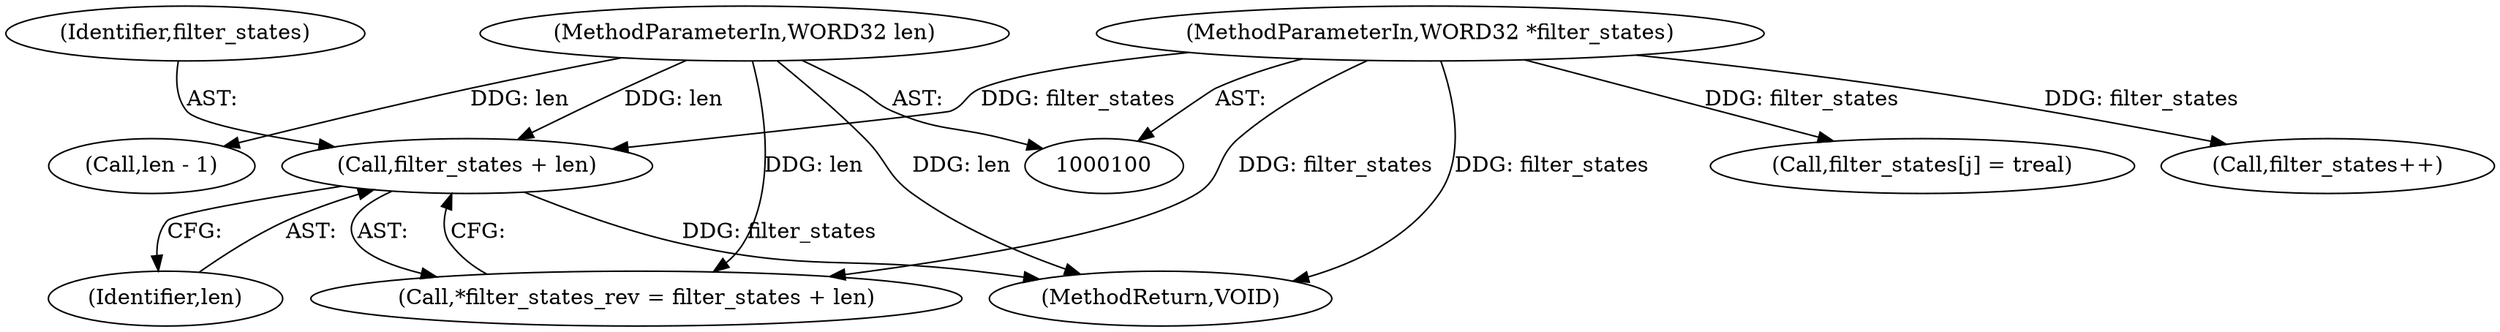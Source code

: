 digraph "0_Android_04e8cd58f075bec5892e369c8deebca9c67e855c_1@pointer" {
"1000110" [label="(Call,filter_states + len)"];
"1000103" [label="(MethodParameterIn,WORD32 *filter_states)"];
"1000104" [label="(MethodParameterIn,WORD32 len)"];
"1000108" [label="(Call,*filter_states_rev = filter_states + len)"];
"1000104" [label="(MethodParameterIn,WORD32 len)"];
"1000110" [label="(Call,filter_states + len)"];
"1000213" [label="(MethodReturn,VOID)"];
"1000111" [label="(Identifier,filter_states)"];
"1000119" [label="(Call,len - 1)"];
"1000112" [label="(Identifier,len)"];
"1000178" [label="(Call,filter_states[j] = treal)"];
"1000195" [label="(Call,filter_states++)"];
"1000103" [label="(MethodParameterIn,WORD32 *filter_states)"];
"1000110" -> "1000108"  [label="AST: "];
"1000110" -> "1000112"  [label="CFG: "];
"1000111" -> "1000110"  [label="AST: "];
"1000112" -> "1000110"  [label="AST: "];
"1000108" -> "1000110"  [label="CFG: "];
"1000110" -> "1000213"  [label="DDG: filter_states"];
"1000103" -> "1000110"  [label="DDG: filter_states"];
"1000104" -> "1000110"  [label="DDG: len"];
"1000103" -> "1000100"  [label="AST: "];
"1000103" -> "1000213"  [label="DDG: filter_states"];
"1000103" -> "1000108"  [label="DDG: filter_states"];
"1000103" -> "1000178"  [label="DDG: filter_states"];
"1000103" -> "1000195"  [label="DDG: filter_states"];
"1000104" -> "1000100"  [label="AST: "];
"1000104" -> "1000213"  [label="DDG: len"];
"1000104" -> "1000108"  [label="DDG: len"];
"1000104" -> "1000119"  [label="DDG: len"];
}
